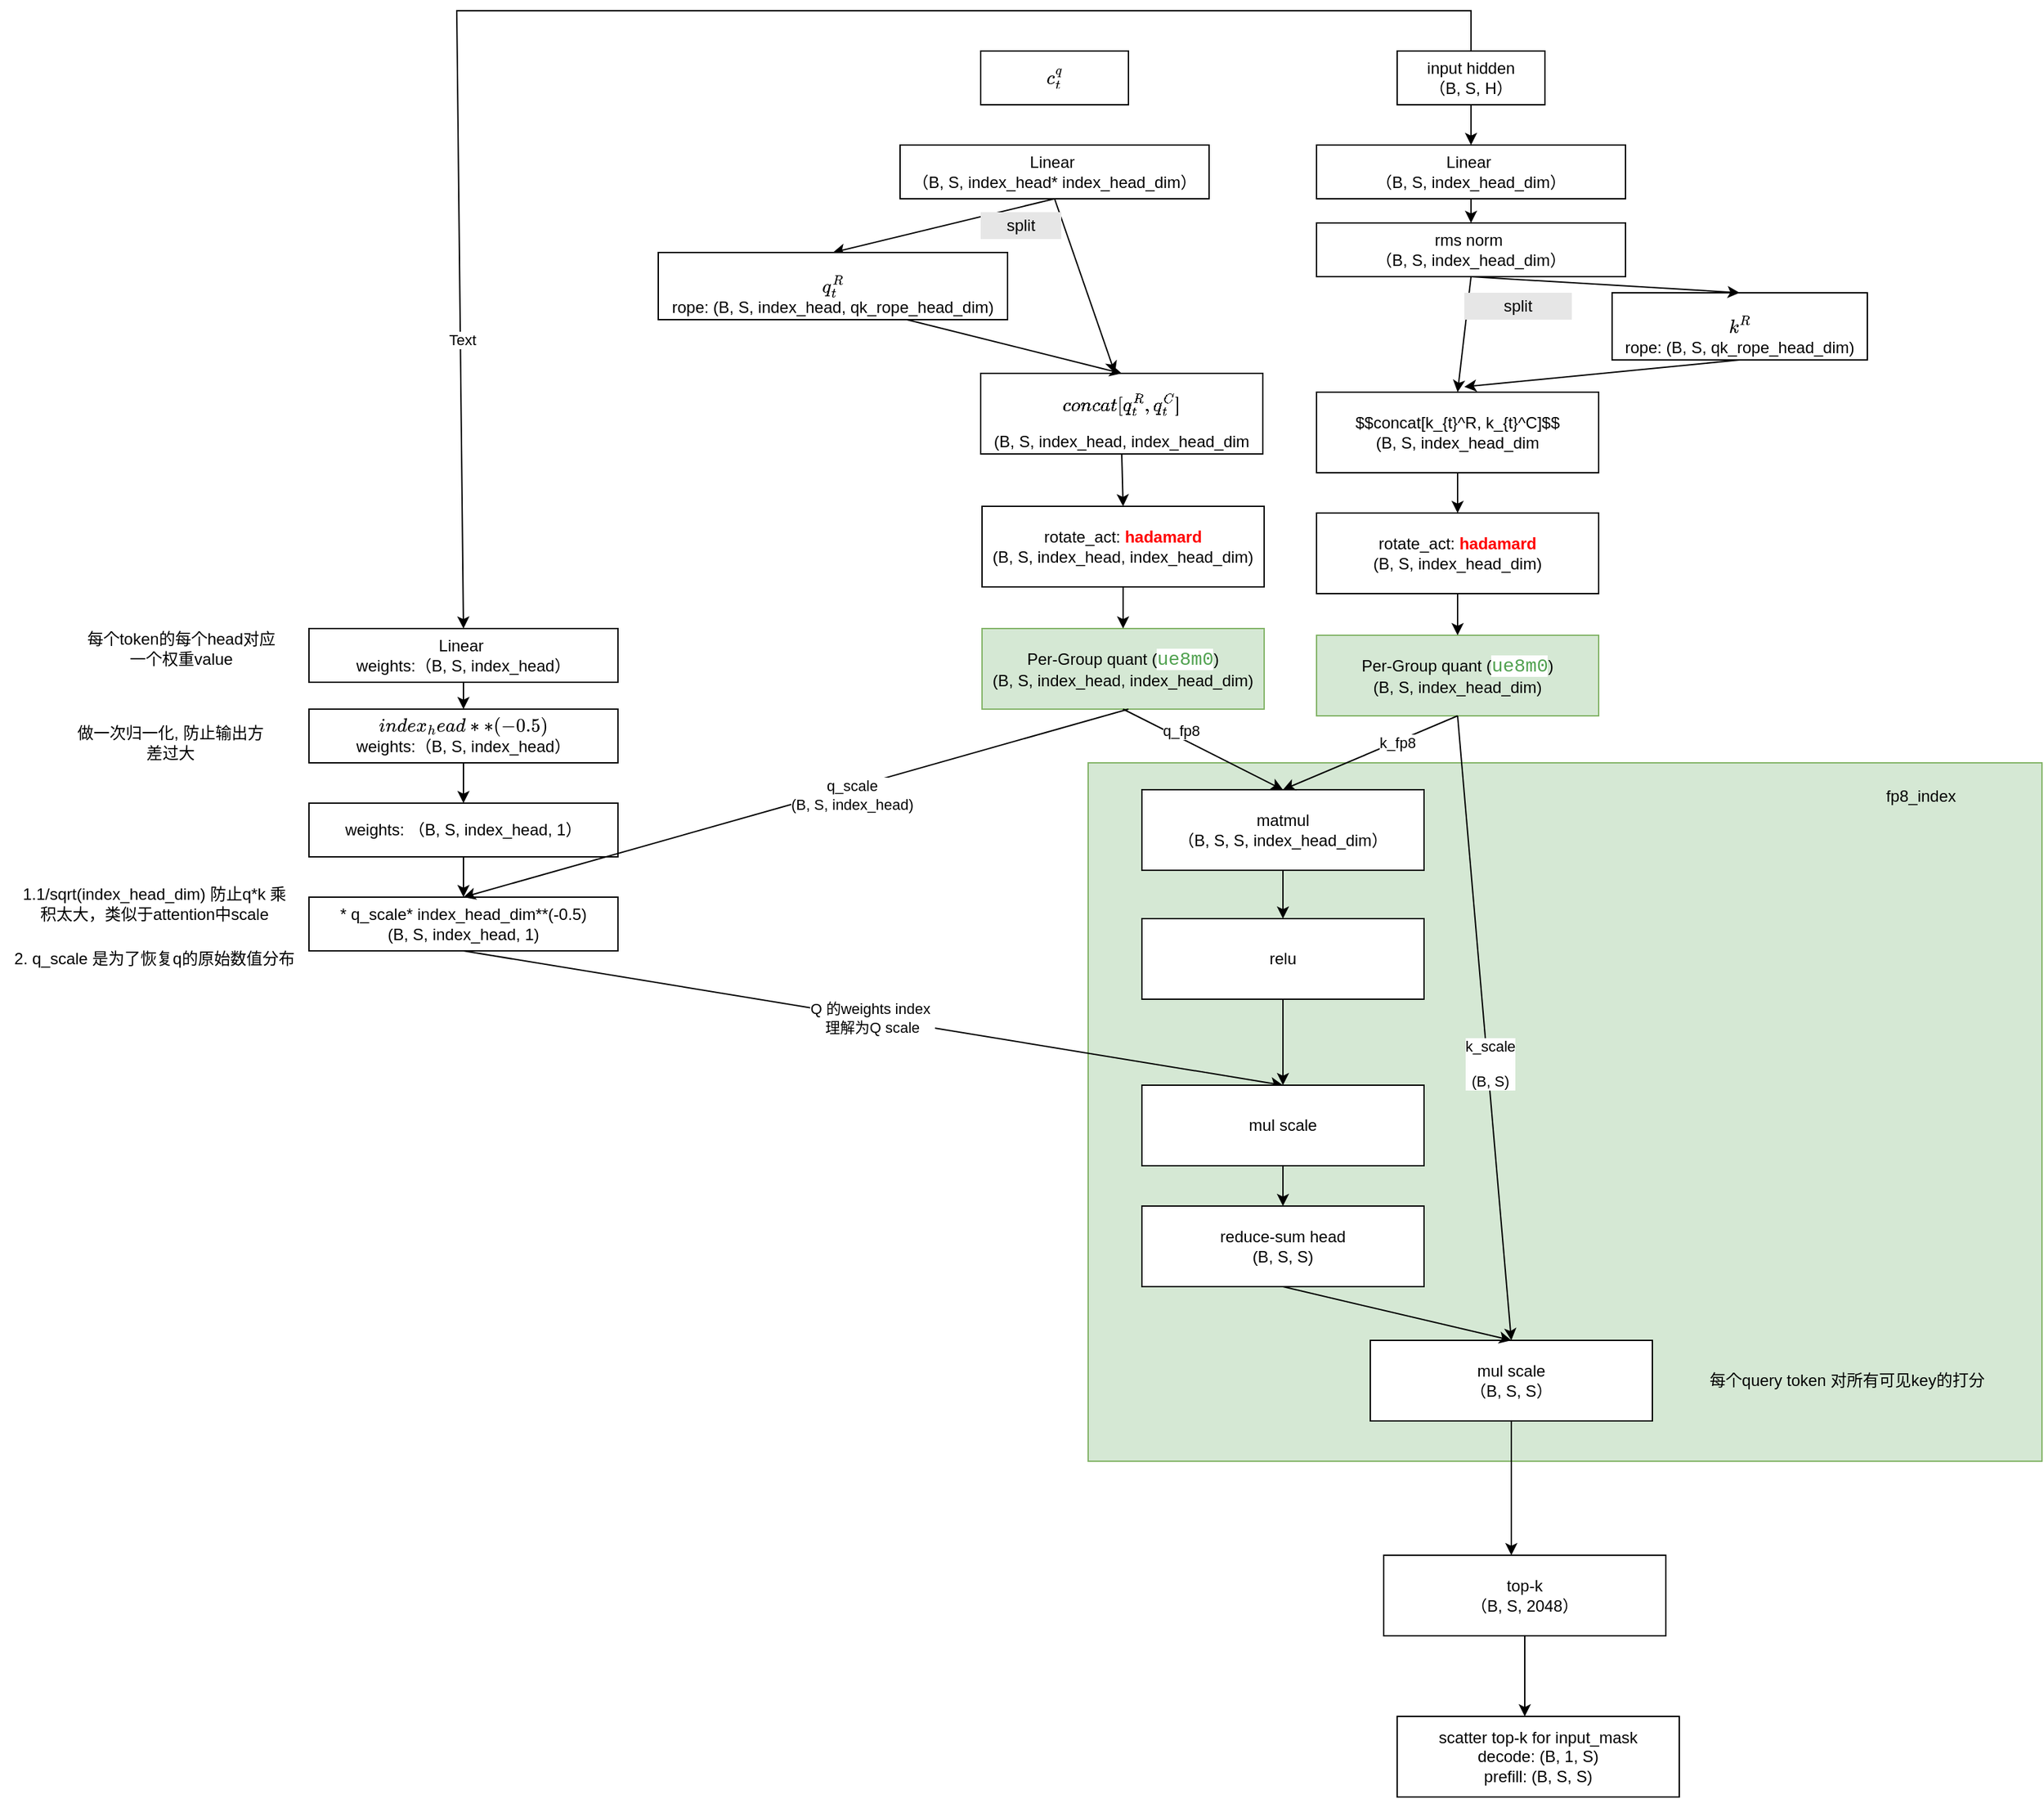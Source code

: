 <mxfile version="28.2.5">
  <diagram name="第 1 页" id="ZC5anOPF25IHAKdOb2pl">
    <mxGraphModel dx="2524" dy="1092" grid="1" gridSize="10" guides="1" tooltips="1" connect="1" arrows="1" fold="1" page="1" pageScale="1" pageWidth="827" pageHeight="1169" math="1" shadow="0">
      <root>
        <mxCell id="0" />
        <mxCell id="1" parent="0" />
        <mxCell id="5xlmu9kw9wl2R_dfmtjP-81" value="" style="rounded=0;whiteSpace=wrap;html=1;fillColor=#d5e8d4;strokeColor=#82b366;" vertex="1" parent="1">
          <mxGeometry x="270" y="580" width="710" height="520" as="geometry" />
        </mxCell>
        <mxCell id="5xlmu9kw9wl2R_dfmtjP-2" value="input hidden&lt;div&gt;（B, S, H）&lt;/div&gt;" style="rounded=0;whiteSpace=wrap;html=1;" vertex="1" parent="1">
          <mxGeometry x="500" y="50" width="110" height="40" as="geometry" />
        </mxCell>
        <mxCell id="5xlmu9kw9wl2R_dfmtjP-3" value="&lt;svg style=&quot;vertical-align: -0.626ex;&quot; xmlns:xlink=&quot;http://www.w3.org/1999/xlink&quot; viewBox=&quot;0 -803.3 841.3 1080.1&quot; role=&quot;img&quot; height=&quot;2.444ex&quot; width=&quot;1.903ex&quot; xmlns=&quot;http://www.w3.org/2000/svg&quot;&gt;&lt;defs&gt;&lt;path d=&quot;M34 159Q34 268 120 355T306 442Q362 442 394 418T427 355Q427 326 408 306T360 285Q341 285 330 295T319 325T330 359T352 380T366 386H367Q367 388 361 392T340 400T306 404Q276 404 249 390Q228 381 206 359Q162 315 142 235T121 119Q121 73 147 50Q169 26 205 26H209Q321 26 394 111Q403 121 406 121Q410 121 419 112T429 98T420 83T391 55T346 25T282 0T202 -11Q127 -11 81 37T34 159Z&quot; id=&quot;MJX-1-TEX-I-1D450&quot;&gt;&lt;/path&gt;&lt;path d=&quot;M33 157Q33 258 109 349T280 441Q340 441 372 389Q373 390 377 395T388 406T404 418Q438 442 450 442Q454 442 457 439T460 434Q460 425 391 149Q320 -135 320 -139Q320 -147 365 -148H390Q396 -156 396 -157T393 -175Q389 -188 383 -194H370Q339 -192 262 -192Q234 -192 211 -192T174 -192T157 -193Q143 -193 143 -185Q143 -182 145 -170Q149 -154 152 -151T172 -148Q220 -148 230 -141Q238 -136 258 -53T279 32Q279 33 272 29Q224 -10 172 -10Q117 -10 75 30T33 157ZM352 326Q329 405 277 405Q242 405 210 374T160 293Q131 214 119 129Q119 126 119 118T118 106Q118 61 136 44T179 26Q233 26 290 98L298 109L352 326Z&quot; id=&quot;MJX-1-TEX-I-1D45E&quot;&gt;&lt;/path&gt;&lt;path d=&quot;M26 385Q19 392 19 395Q19 399 22 411T27 425Q29 430 36 430T87 431H140L159 511Q162 522 166 540T173 566T179 586T187 603T197 615T211 624T229 626Q247 625 254 615T261 596Q261 589 252 549T232 470L222 433Q222 431 272 431H323Q330 424 330 420Q330 398 317 385H210L174 240Q135 80 135 68Q135 26 162 26Q197 26 230 60T283 144Q285 150 288 151T303 153H307Q322 153 322 145Q322 142 319 133Q314 117 301 95T267 48T216 6T155 -11Q125 -11 98 4T59 56Q57 64 57 83V101L92 241Q127 382 128 383Q128 385 77 385H26Z&quot; id=&quot;MJX-1-TEX-I-1D461&quot;&gt;&lt;/path&gt;&lt;/defs&gt;&lt;g transform=&quot;scale(1,-1)&quot; stroke-width=&quot;0&quot; fill=&quot;currentColor&quot; stroke=&quot;currentColor&quot;&gt;&lt;g data-mml-node=&quot;math&quot;&gt;&lt;g data-mml-node=&quot;msubsup&quot;&gt;&lt;g data-mml-node=&quot;mi&quot;&gt;&lt;use xlink:href=&quot;#MJX-1-TEX-I-1D450&quot; data-c=&quot;1D450&quot;&gt;&lt;/use&gt;&lt;/g&gt;&lt;g data-mjx-texclass=&quot;ORD&quot; transform=&quot;translate(466,490.8) scale(0.707)&quot; data-mml-node=&quot;TeXAtom&quot;&gt;&lt;g data-mml-node=&quot;mi&quot;&gt;&lt;use xlink:href=&quot;#MJX-1-TEX-I-1D45E&quot; data-c=&quot;1D45E&quot;&gt;&lt;/use&gt;&lt;/g&gt;&lt;/g&gt;&lt;g data-mjx-texclass=&quot;ORD&quot; transform=&quot;translate(466,-269) scale(0.707)&quot; data-mml-node=&quot;TeXAtom&quot;&gt;&lt;g data-mml-node=&quot;mi&quot;&gt;&lt;use xlink:href=&quot;#MJX-1-TEX-I-1D461&quot; data-c=&quot;1D461&quot;&gt;&lt;/use&gt;&lt;/g&gt;&lt;/g&gt;&lt;/g&gt;&lt;/g&gt;&lt;/g&gt;&lt;/svg&gt;" style="rounded=0;whiteSpace=wrap;html=1;" vertex="1" parent="1">
          <mxGeometry x="190" y="50" width="110" height="40" as="geometry" />
        </mxCell>
        <mxCell id="5xlmu9kw9wl2R_dfmtjP-6" value="Linear&amp;nbsp;&lt;br&gt;&lt;div&gt;（B, S, index_head* index_head_dim）&lt;/div&gt;" style="rounded=0;whiteSpace=wrap;html=1;" vertex="1" parent="1">
          <mxGeometry x="130" y="120" width="230" height="40" as="geometry" />
        </mxCell>
        <mxCell id="5xlmu9kw9wl2R_dfmtjP-9" value="" style="endArrow=classic;html=1;rounded=0;exitX=0.5;exitY=1;exitDx=0;exitDy=0;entryX=0.5;entryY=0;entryDx=0;entryDy=0;" edge="1" parent="1" source="5xlmu9kw9wl2R_dfmtjP-6" target="5xlmu9kw9wl2R_dfmtjP-10">
          <mxGeometry width="50" height="50" relative="1" as="geometry">
            <mxPoint x="245" y="160" as="sourcePoint" />
            <mxPoint x="135" y="200" as="targetPoint" />
          </mxGeometry>
        </mxCell>
        <mxCell id="5xlmu9kw9wl2R_dfmtjP-10" value="&lt;div&gt;&lt;span style=&quot;color: rgba(0, 0, 0, 0); font-family: monospace; font-size: 0px; text-align: start; text-wrap-mode: nowrap;&quot;&gt;&lt;svg style=&quot;vertical-align: 0px;&quot; xmlns:xlink=&quot;http://www.w3.org/1999/xlink&quot; viewBox=&quot;0 0 0 0&quot; role=&quot;img&quot; height=&quot;0&quot; width=&quot;0&quot; xmlns=&quot;http://www.w3.org/2000/svg&quot;&gt;&lt;defs&gt;&lt;/defs&gt;&lt;g transform=&quot;scale(1,-1)&quot; stroke-width=&quot;0&quot; fill=&quot;currentColor&quot; stroke=&quot;currentColor&quot;&gt;&lt;g data-mml-node=&quot;math&quot;&gt;&lt;/g&gt;&lt;/g&gt;&lt;/svg&gt;%%3CmxGraphModel%3E%3Croot%3E%3CmxCell%20id%3D%220%22%2F%3E%3CmxCell%20id%3D%221%22%20parent%3D%220%22%2F%3E%3CmxCell%20id%3D%222%22%20value%3D%22input%20hidden%26lt%3Bdiv%26gt%3B%EF%BC%88B%2C%20S%2C%20H%EF%BC%89%26lt%3B%2Fdiv%26gt%3B%22%20style%3D%22rounded%3D0%3BwhiteSpace%3Dwrap%3Bhtml%3D1%3B%22%20vertex%3D%221%22%20parent%3D%221%22%3E%3CmxGeometry%20x%3D%22540%22%20y%3D%2250%22%20width%3D%22110%22%20height%3D%2240%22%20as%3D%22geometry%22%2F%3E%3C%2FmxCell%3E%3C%2Froot%3E%3C%2FmxGraphModel%3E&lt;/span&gt;&lt;/div&gt;&lt;div&gt;&lt;span style=&quot;background-color: transparent; color: light-dark(rgb(0, 0, 0), rgb(255, 255, 255));&quot;&gt;&lt;svg style=&quot;vertical-align: -0.576ex;&quot; xmlns:xlink=&quot;http://www.w3.org/1999/xlink&quot; viewBox=&quot;0 -896 1130.4 1150.7&quot; role=&quot;img&quot; height=&quot;2.603ex&quot; width=&quot;2.557ex&quot; xmlns=&quot;http://www.w3.org/2000/svg&quot;&gt;&lt;defs&gt;&lt;path d=&quot;M33 157Q33 258 109 349T280 441Q340 441 372 389Q373 390 377 395T388 406T404 418Q438 442 450 442Q454 442 457 439T460 434Q460 425 391 149Q320 -135 320 -139Q320 -147 365 -148H390Q396 -156 396 -157T393 -175Q389 -188 383 -194H370Q339 -192 262 -192Q234 -192 211 -192T174 -192T157 -193Q143 -193 143 -185Q143 -182 145 -170Q149 -154 152 -151T172 -148Q220 -148 230 -141Q238 -136 258 -53T279 32Q279 33 272 29Q224 -10 172 -10Q117 -10 75 30T33 157ZM352 326Q329 405 277 405Q242 405 210 374T160 293Q131 214 119 129Q119 126 119 118T118 106Q118 61 136 44T179 26Q233 26 290 98L298 109L352 326Z&quot; id=&quot;MJX-18-TEX-I-1D45E&quot;&gt;&lt;/path&gt;&lt;path d=&quot;M230 637Q203 637 198 638T193 649Q193 676 204 682Q206 683 378 683Q550 682 564 680Q620 672 658 652T712 606T733 563T739 529Q739 484 710 445T643 385T576 351T538 338L545 333Q612 295 612 223Q612 212 607 162T602 80V71Q602 53 603 43T614 25T640 16Q668 16 686 38T712 85Q717 99 720 102T735 105Q755 105 755 93Q755 75 731 36Q693 -21 641 -21H632Q571 -21 531 4T487 82Q487 109 502 166T517 239Q517 290 474 313Q459 320 449 321T378 323H309L277 193Q244 61 244 59Q244 55 245 54T252 50T269 48T302 46H333Q339 38 339 37T336 19Q332 6 326 0H311Q275 2 180 2Q146 2 117 2T71 2T50 1Q33 1 33 10Q33 12 36 24Q41 43 46 45Q50 46 61 46H67Q94 46 127 49Q141 52 146 61Q149 65 218 339T287 628Q287 635 230 637ZM630 554Q630 586 609 608T523 636Q521 636 500 636T462 637H440Q393 637 386 627Q385 624 352 494T319 361Q319 360 388 360Q466 361 492 367Q556 377 592 426Q608 449 619 486T630 554Z&quot; id=&quot;MJX-18-TEX-I-1D445&quot;&gt;&lt;/path&gt;&lt;path d=&quot;M26 385Q19 392 19 395Q19 399 22 411T27 425Q29 430 36 430T87 431H140L159 511Q162 522 166 540T173 566T179 586T187 603T197 615T211 624T229 626Q247 625 254 615T261 596Q261 589 252 549T232 470L222 433Q222 431 272 431H323Q330 424 330 420Q330 398 317 385H210L174 240Q135 80 135 68Q135 26 162 26Q197 26 230 60T283 144Q285 150 288 151T303 153H307Q322 153 322 145Q322 142 319 133Q314 117 301 95T267 48T216 6T155 -11Q125 -11 98 4T59 56Q57 64 57 83V101L92 241Q127 382 128 383Q128 385 77 385H26Z&quot; id=&quot;MJX-18-TEX-I-1D461&quot;&gt;&lt;/path&gt;&lt;/defs&gt;&lt;g transform=&quot;scale(1,-1)&quot; stroke-width=&quot;0&quot; fill=&quot;currentColor&quot; stroke=&quot;currentColor&quot;&gt;&lt;g data-mml-node=&quot;math&quot;&gt;&lt;g data-mml-node=&quot;msubsup&quot;&gt;&lt;g data-mml-node=&quot;mi&quot;&gt;&lt;use xlink:href=&quot;#MJX-18-TEX-I-1D45E&quot; data-c=&quot;1D45E&quot;&gt;&lt;/use&gt;&lt;/g&gt;&lt;g data-mjx-texclass=&quot;ORD&quot; transform=&quot;translate(543.7,413) scale(0.707)&quot; data-mml-node=&quot;TeXAtom&quot;&gt;&lt;g data-mml-node=&quot;mi&quot;&gt;&lt;use xlink:href=&quot;#MJX-18-TEX-I-1D445&quot; data-c=&quot;1D445&quot;&gt;&lt;/use&gt;&lt;/g&gt;&lt;/g&gt;&lt;g data-mjx-texclass=&quot;ORD&quot; transform=&quot;translate(479,-247) scale(0.707)&quot; data-mml-node=&quot;TeXAtom&quot;&gt;&lt;g data-mml-node=&quot;mi&quot;&gt;&lt;use xlink:href=&quot;#MJX-18-TEX-I-1D461&quot; data-c=&quot;1D461&quot;&gt;&lt;/use&gt;&lt;/g&gt;&lt;/g&gt;&lt;/g&gt;&lt;/g&gt;&lt;/g&gt;&lt;/svg&gt;&lt;/span&gt;&lt;/div&gt;&lt;div&gt;&lt;span style=&quot;background-color: transparent; color: light-dark(rgb(0, 0, 0), rgb(255, 255, 255));&quot;&gt;rope: (B, S, index_head, qk_rope_head_dim)&lt;/span&gt;&lt;/div&gt;" style="rounded=0;whiteSpace=wrap;html=1;" vertex="1" parent="1">
          <mxGeometry x="-50" y="200" width="260" height="50" as="geometry" />
        </mxCell>
        <mxCell id="5xlmu9kw9wl2R_dfmtjP-13" value="$$concat[q_{t}^R, q_{t}^C]$$&lt;div&gt;(B, S, index_head, index_head_dim&lt;/div&gt;" style="rounded=0;whiteSpace=wrap;html=1;" vertex="1" parent="1">
          <mxGeometry x="190" y="290" width="210" height="60" as="geometry" />
        </mxCell>
        <mxCell id="5xlmu9kw9wl2R_dfmtjP-14" value="" style="endArrow=classic;html=1;rounded=0;exitX=0.5;exitY=1;exitDx=0;exitDy=0;entryX=0.5;entryY=0;entryDx=0;entryDy=0;" edge="1" parent="1" target="5xlmu9kw9wl2R_dfmtjP-13">
          <mxGeometry width="50" height="50" relative="1" as="geometry">
            <mxPoint x="135" y="250" as="sourcePoint" />
            <mxPoint x="230" y="260" as="targetPoint" />
          </mxGeometry>
        </mxCell>
        <mxCell id="5xlmu9kw9wl2R_dfmtjP-16" value="" style="endArrow=classic;html=1;rounded=0;exitX=0.5;exitY=1;exitDx=0;exitDy=0;" edge="1" parent="1" source="5xlmu9kw9wl2R_dfmtjP-6">
          <mxGeometry width="50" height="50" relative="1" as="geometry">
            <mxPoint x="180" y="310" as="sourcePoint" />
            <mxPoint x="290" y="290" as="targetPoint" />
          </mxGeometry>
        </mxCell>
        <mxCell id="5xlmu9kw9wl2R_dfmtjP-17" value="rotate_act: &lt;b&gt;&lt;font style=&quot;color: rgb(255, 0, 0);&quot;&gt;hadamard&lt;/font&gt;&lt;/b&gt;&lt;div&gt;(B, S, index_head, index_head_dim)&lt;/div&gt;" style="rounded=0;whiteSpace=wrap;html=1;" vertex="1" parent="1">
          <mxGeometry x="191" y="389" width="210" height="60" as="geometry" />
        </mxCell>
        <mxCell id="5xlmu9kw9wl2R_dfmtjP-18" value="" style="endArrow=classic;html=1;rounded=0;exitX=0.5;exitY=1;exitDx=0;exitDy=0;entryX=0.5;entryY=0;entryDx=0;entryDy=0;" edge="1" parent="1" source="5xlmu9kw9wl2R_dfmtjP-13" target="5xlmu9kw9wl2R_dfmtjP-17">
          <mxGeometry width="50" height="50" relative="1" as="geometry">
            <mxPoint x="190" y="430" as="sourcePoint" />
            <mxPoint x="240" y="380" as="targetPoint" />
          </mxGeometry>
        </mxCell>
        <mxCell id="5xlmu9kw9wl2R_dfmtjP-19" value="Per-Group quant (&lt;span style=&quot;color: rgb(80, 161, 79); font-family: &amp;quot;IBM Plex Mono&amp;quot;, ui-monospace, SFMono-Regular, Menlo, Monaco, Consolas, &amp;quot;Liberation Mono&amp;quot;, &amp;quot;Courier New&amp;quot;, monospace; font-size: 14px; text-align: start; white-space: pre; background-color: rgb(255, 255, 255);&quot;&gt;ue8m0&lt;/span&gt;)&lt;br&gt;&lt;div&gt;(B, S, index_head, index_head_dim)&lt;/div&gt;" style="rounded=0;whiteSpace=wrap;html=1;fillColor=#d5e8d4;strokeColor=#82b366;" vertex="1" parent="1">
          <mxGeometry x="191" y="480" width="210" height="60" as="geometry" />
        </mxCell>
        <mxCell id="5xlmu9kw9wl2R_dfmtjP-20" value="" style="endArrow=classic;html=1;rounded=0;exitX=0.5;exitY=1;exitDx=0;exitDy=0;entryX=0.5;entryY=0;entryDx=0;entryDy=0;" edge="1" parent="1" source="5xlmu9kw9wl2R_dfmtjP-17" target="5xlmu9kw9wl2R_dfmtjP-19">
          <mxGeometry width="50" height="50" relative="1" as="geometry">
            <mxPoint x="190" y="430" as="sourcePoint" />
            <mxPoint x="240" y="380" as="targetPoint" />
          </mxGeometry>
        </mxCell>
        <mxCell id="5xlmu9kw9wl2R_dfmtjP-21" value="matmul&lt;div&gt;（B, S, S, index_head_dim）&lt;/div&gt;" style="rounded=0;whiteSpace=wrap;html=1;" vertex="1" parent="1">
          <mxGeometry x="310" y="600" width="210" height="60" as="geometry" />
        </mxCell>
        <mxCell id="5xlmu9kw9wl2R_dfmtjP-22" value="Linear&amp;nbsp;&lt;br&gt;&lt;div&gt;（B, S, index_head_dim）&lt;/div&gt;" style="rounded=0;whiteSpace=wrap;html=1;" vertex="1" parent="1">
          <mxGeometry x="440" y="120" width="230" height="40" as="geometry" />
        </mxCell>
        <mxCell id="5xlmu9kw9wl2R_dfmtjP-24" value="split" style="text;html=1;align=center;verticalAlign=middle;whiteSpace=wrap;rounded=0;fillColor=#E6E6E6;" vertex="1" parent="1">
          <mxGeometry x="190" y="170" width="60" height="20" as="geometry" />
        </mxCell>
        <mxCell id="5xlmu9kw9wl2R_dfmtjP-25" value="&lt;div&gt;&lt;span style=&quot;color: rgba(0, 0, 0, 0); font-family: monospace; font-size: 0px; text-align: start; text-wrap-mode: nowrap;&quot;&gt;&lt;svg style=&quot;vertical-align: 0px;&quot; xmlns:xlink=&quot;http://www.w3.org/1999/xlink&quot; viewBox=&quot;0 0 0 0&quot; role=&quot;img&quot; height=&quot;0&quot; width=&quot;0&quot; xmlns=&quot;http://www.w3.org/2000/svg&quot;&gt;&lt;defs&gt;&lt;/defs&gt;&lt;g transform=&quot;scale(1,-1)&quot; stroke-width=&quot;0&quot; fill=&quot;currentColor&quot; stroke=&quot;currentColor&quot;&gt;&lt;g data-mml-node=&quot;math&quot;&gt;&lt;/g&gt;&lt;/g&gt;&lt;/svg&gt;%%3CmxGraphModel%3E%3Croot%3E%3CmxCell%20id%3D%220%22%2F%3E%3CmxCell%20id%3D%221%22%20parent%3D%220%22%2F%3E%3CmxCell%20id%3D%222%22%20value%3D%22input%20hidden%26lt%3Bdiv%26gt%3B%EF%BC%88B%2C%20S%2C%20H%EF%BC%89%26lt%3B%2Fdiv%26gt%3B%22%20style%3D%22rounded%3D0%3BwhiteSpace%3Dwrap%3Bhtml%3D1%3B%22%20vertex%3D%221%22%20parent%3D%221%22%3E%3CmxGeometry%20x%3D%22540%22%20y%3D%2250%22%20width%3D%22110%22%20height%3D%2240%22%20as%3D%22geometry%22%2F%3E%3C%2FmxCell%3E%3C%2Froot%3E%3C%2FmxGraphModel%$$3E%&lt;/span&gt;&lt;/div&gt;&lt;div&gt;&lt;span style=&quot;background-color: transparent; color: light-dark(rgb(0, 0, 0), rgb(255, 255, 255));&quot;&gt;&lt;svg style=&quot;vertical-align: -0.025ex;&quot; xmlns:xlink=&quot;http://www.w3.org/1999/xlink&quot; viewBox=&quot;0 -896 1140.7 907&quot; role=&quot;img&quot; height=&quot;2.052ex&quot; width=&quot;2.581ex&quot; xmlns=&quot;http://www.w3.org/2000/svg&quot;&gt;&lt;defs&gt;&lt;path d=&quot;M121 647Q121 657 125 670T137 683Q138 683 209 688T282 694Q294 694 294 686Q294 679 244 477Q194 279 194 272Q213 282 223 291Q247 309 292 354T362 415Q402 442 438 442Q468 442 485 423T503 369Q503 344 496 327T477 302T456 291T438 288Q418 288 406 299T394 328Q394 353 410 369T442 390L458 393Q446 405 434 405H430Q398 402 367 380T294 316T228 255Q230 254 243 252T267 246T293 238T320 224T342 206T359 180T365 147Q365 130 360 106T354 66Q354 26 381 26Q429 26 459 145Q461 153 479 153H483Q499 153 499 144Q499 139 496 130Q455 -11 378 -11Q333 -11 305 15T277 90Q277 108 280 121T283 145Q283 167 269 183T234 206T200 217T182 220H180Q168 178 159 139T145 81T136 44T129 20T122 7T111 -2Q98 -11 83 -11Q66 -11 57 -1T48 16Q48 26 85 176T158 471L195 616Q196 629 188 632T149 637H144Q134 637 131 637T124 640T121 647Z&quot; id=&quot;MJX-23-TEX-I-1D458&quot;&gt;&lt;/path&gt;&lt;path d=&quot;M230 637Q203 637 198 638T193 649Q193 676 204 682Q206 683 378 683Q550 682 564 680Q620 672 658 652T712 606T733 563T739 529Q739 484 710 445T643 385T576 351T538 338L545 333Q612 295 612 223Q612 212 607 162T602 80V71Q602 53 603 43T614 25T640 16Q668 16 686 38T712 85Q717 99 720 102T735 105Q755 105 755 93Q755 75 731 36Q693 -21 641 -21H632Q571 -21 531 4T487 82Q487 109 502 166T517 239Q517 290 474 313Q459 320 449 321T378 323H309L277 193Q244 61 244 59Q244 55 245 54T252 50T269 48T302 46H333Q339 38 339 37T336 19Q332 6 326 0H311Q275 2 180 2Q146 2 117 2T71 2T50 1Q33 1 33 10Q33 12 36 24Q41 43 46 45Q50 46 61 46H67Q94 46 127 49Q141 52 146 61Q149 65 218 339T287 628Q287 635 230 637ZM630 554Q630 586 609 608T523 636Q521 636 500 636T462 637H440Q393 637 386 627Q385 624 352 494T319 361Q319 360 388 360Q466 361 492 367Q556 377 592 426Q608 449 619 486T630 554Z&quot; id=&quot;MJX-23-TEX-I-1D445&quot;&gt;&lt;/path&gt;&lt;/defs&gt;&lt;g transform=&quot;scale(1,-1)&quot; stroke-width=&quot;0&quot; fill=&quot;currentColor&quot; stroke=&quot;currentColor&quot;&gt;&lt;g data-mml-node=&quot;math&quot;&gt;&lt;g data-mml-node=&quot;msup&quot;&gt;&lt;g data-mml-node=&quot;mi&quot;&gt;&lt;use xlink:href=&quot;#MJX-23-TEX-I-1D458&quot; data-c=&quot;1D458&quot;&gt;&lt;/use&gt;&lt;/g&gt;&lt;g transform=&quot;translate(554,413) scale(0.707)&quot; data-mml-node=&quot;mi&quot;&gt;&lt;use xlink:href=&quot;#MJX-23-TEX-I-1D445&quot; data-c=&quot;1D445&quot;&gt;&lt;/use&gt;&lt;/g&gt;&lt;/g&gt;&lt;/g&gt;&lt;/g&gt;&lt;/svg&gt;&lt;/span&gt;&lt;/div&gt;&lt;div&gt;&lt;span style=&quot;background-color: transparent; color: light-dark(rgb(0, 0, 0), rgb(255, 255, 255));&quot;&gt;rope: (B, S, qk_rope_head_dim)&lt;/span&gt;&lt;/div&gt;" style="rounded=0;whiteSpace=wrap;html=1;" vertex="1" parent="1">
          <mxGeometry x="660" y="230" width="190" height="50" as="geometry" />
        </mxCell>
        <mxCell id="5xlmu9kw9wl2R_dfmtjP-26" value="rms norm&amp;nbsp;&lt;br&gt;&lt;div&gt;（B, S, index_head_dim）&lt;/div&gt;" style="rounded=0;whiteSpace=wrap;html=1;" vertex="1" parent="1">
          <mxGeometry x="440" y="178" width="230" height="40" as="geometry" />
        </mxCell>
        <mxCell id="5xlmu9kw9wl2R_dfmtjP-27" value="" style="endArrow=classic;html=1;rounded=0;exitX=0.5;exitY=1;exitDx=0;exitDy=0;entryX=0.5;entryY=0;entryDx=0;entryDy=0;" edge="1" parent="1" source="5xlmu9kw9wl2R_dfmtjP-26" target="5xlmu9kw9wl2R_dfmtjP-25">
          <mxGeometry width="50" height="50" relative="1" as="geometry">
            <mxPoint x="420" y="370" as="sourcePoint" />
            <mxPoint x="470" y="320" as="targetPoint" />
          </mxGeometry>
        </mxCell>
        <mxCell id="5xlmu9kw9wl2R_dfmtjP-28" value="$$concat[k_{t}^R, k_&lt;span style=&quot;background-color: transparent; color: light-dark(rgb(0, 0, 0), rgb(255, 255, 255));&quot;&gt;{t}^C]$$&lt;/span&gt;&lt;div&gt;&lt;span style=&quot;background-color: transparent; color: light-dark(rgb(0, 0, 0), rgb(255, 255, 255));&quot;&gt;(B, S, index_head_dim&lt;/span&gt;&lt;/div&gt;" style="rounded=0;whiteSpace=wrap;html=1;" vertex="1" parent="1">
          <mxGeometry x="440" y="304" width="210" height="60" as="geometry" />
        </mxCell>
        <mxCell id="5xlmu9kw9wl2R_dfmtjP-29" value="" style="endArrow=classic;html=1;rounded=0;exitX=0.5;exitY=1;exitDx=0;exitDy=0;" edge="1" parent="1" source="5xlmu9kw9wl2R_dfmtjP-22" target="5xlmu9kw9wl2R_dfmtjP-26">
          <mxGeometry width="50" height="50" relative="1" as="geometry">
            <mxPoint x="420" y="340" as="sourcePoint" />
            <mxPoint x="470" y="290" as="targetPoint" />
          </mxGeometry>
        </mxCell>
        <mxCell id="5xlmu9kw9wl2R_dfmtjP-30" value="" style="endArrow=classic;html=1;rounded=0;exitX=0.5;exitY=1;exitDx=0;exitDy=0;entryX=0.5;entryY=0;entryDx=0;entryDy=0;" edge="1" parent="1" source="5xlmu9kw9wl2R_dfmtjP-26" target="5xlmu9kw9wl2R_dfmtjP-28">
          <mxGeometry width="50" height="50" relative="1" as="geometry">
            <mxPoint x="420" y="340" as="sourcePoint" />
            <mxPoint x="470" y="290" as="targetPoint" />
          </mxGeometry>
        </mxCell>
        <mxCell id="5xlmu9kw9wl2R_dfmtjP-31" value="split" style="text;html=1;align=center;verticalAlign=middle;whiteSpace=wrap;rounded=0;fillColor=#E6E6E6;" vertex="1" parent="1">
          <mxGeometry x="550" y="230" width="80" height="20" as="geometry" />
        </mxCell>
        <mxCell id="5xlmu9kw9wl2R_dfmtjP-32" value="rotate_act: &lt;b&gt;&lt;font style=&quot;color: rgb(255, 0, 0);&quot;&gt;hadamard&lt;/font&gt;&lt;/b&gt;&lt;div&gt;(B, S, index_head_dim)&lt;/div&gt;" style="rounded=0;whiteSpace=wrap;html=1;" vertex="1" parent="1">
          <mxGeometry x="440" y="394" width="210" height="60" as="geometry" />
        </mxCell>
        <mxCell id="5xlmu9kw9wl2R_dfmtjP-33" value="" style="endArrow=classic;html=1;rounded=0;exitX=0.5;exitY=1;exitDx=0;exitDy=0;entryX=0.5;entryY=0;entryDx=0;entryDy=0;" edge="1" parent="1" source="5xlmu9kw9wl2R_dfmtjP-28" target="5xlmu9kw9wl2R_dfmtjP-32">
          <mxGeometry width="50" height="50" relative="1" as="geometry">
            <mxPoint x="560" y="375" as="sourcePoint" />
            <mxPoint x="561" y="414" as="targetPoint" />
          </mxGeometry>
        </mxCell>
        <mxCell id="5xlmu9kw9wl2R_dfmtjP-35" value="Per-Group quant (&lt;span style=&quot;color: rgb(80, 161, 79); font-family: &amp;quot;IBM Plex Mono&amp;quot;, ui-monospace, SFMono-Regular, Menlo, Monaco, Consolas, &amp;quot;Liberation Mono&amp;quot;, &amp;quot;Courier New&amp;quot;, monospace; font-size: 14px; text-align: start; white-space: pre; background-color: rgb(255, 255, 255);&quot;&gt;ue8m0&lt;/span&gt;)&lt;br&gt;&lt;div&gt;(B, S, index_head_dim)&lt;/div&gt;" style="rounded=0;whiteSpace=wrap;html=1;fillColor=#d5e8d4;strokeColor=#82b366;" vertex="1" parent="1">
          <mxGeometry x="440" y="485" width="210" height="60" as="geometry" />
        </mxCell>
        <mxCell id="5xlmu9kw9wl2R_dfmtjP-36" value="" style="endArrow=classic;html=1;rounded=0;exitX=0.5;exitY=1;exitDx=0;exitDy=0;entryX=0.5;entryY=0;entryDx=0;entryDy=0;" edge="1" parent="1" source="5xlmu9kw9wl2R_dfmtjP-19" target="5xlmu9kw9wl2R_dfmtjP-21">
          <mxGeometry width="50" height="50" relative="1" as="geometry">
            <mxPoint x="420" y="610" as="sourcePoint" />
            <mxPoint x="470" y="560" as="targetPoint" />
          </mxGeometry>
        </mxCell>
        <mxCell id="5xlmu9kw9wl2R_dfmtjP-59" value="q_fp8" style="edgeLabel;html=1;align=center;verticalAlign=middle;resizable=0;points=[];" vertex="1" connectable="0" parent="5xlmu9kw9wl2R_dfmtjP-36">
          <mxGeometry x="-0.315" y="5" relative="1" as="geometry">
            <mxPoint as="offset" />
          </mxGeometry>
        </mxCell>
        <mxCell id="5xlmu9kw9wl2R_dfmtjP-37" value="" style="endArrow=classic;html=1;rounded=0;exitX=0.5;exitY=1;exitDx=0;exitDy=0;entryX=0.5;entryY=0;entryDx=0;entryDy=0;" edge="1" parent="1" source="5xlmu9kw9wl2R_dfmtjP-35" target="5xlmu9kw9wl2R_dfmtjP-21">
          <mxGeometry width="50" height="50" relative="1" as="geometry">
            <mxPoint x="420" y="610" as="sourcePoint" />
            <mxPoint x="470" y="560" as="targetPoint" />
          </mxGeometry>
        </mxCell>
        <mxCell id="5xlmu9kw9wl2R_dfmtjP-60" value="k_fp8" style="edgeLabel;html=1;align=center;verticalAlign=middle;resizable=0;points=[];" vertex="1" connectable="0" parent="5xlmu9kw9wl2R_dfmtjP-37">
          <mxGeometry x="-0.289" y="1" relative="1" as="geometry">
            <mxPoint y="-1" as="offset" />
          </mxGeometry>
        </mxCell>
        <mxCell id="5xlmu9kw9wl2R_dfmtjP-38" value="" style="endArrow=classic;html=1;rounded=0;exitX=0.5;exitY=1;exitDx=0;exitDy=0;entryX=0.5;entryY=0;entryDx=0;entryDy=0;" edge="1" parent="1" source="5xlmu9kw9wl2R_dfmtjP-32" target="5xlmu9kw9wl2R_dfmtjP-35">
          <mxGeometry width="50" height="50" relative="1" as="geometry">
            <mxPoint x="550" y="465" as="sourcePoint" />
            <mxPoint x="480" y="475" as="targetPoint" />
          </mxGeometry>
        </mxCell>
        <mxCell id="5xlmu9kw9wl2R_dfmtjP-39" value="" style="endArrow=classic;html=1;rounded=0;exitX=0.5;exitY=1;exitDx=0;exitDy=0;entryX=0.5;entryY=0;entryDx=0;entryDy=0;" edge="1" parent="1" source="5xlmu9kw9wl2R_dfmtjP-2" target="5xlmu9kw9wl2R_dfmtjP-22">
          <mxGeometry width="50" height="50" relative="1" as="geometry">
            <mxPoint x="500" y="380" as="sourcePoint" />
            <mxPoint x="550" y="330" as="targetPoint" />
          </mxGeometry>
        </mxCell>
        <mxCell id="5xlmu9kw9wl2R_dfmtjP-41" value="Linear&amp;nbsp;&lt;br&gt;&lt;div&gt;weights:（B, S, index_head）&lt;/div&gt;" style="rounded=0;whiteSpace=wrap;html=1;" vertex="1" parent="1">
          <mxGeometry x="-310" y="480" width="230" height="40" as="geometry" />
        </mxCell>
        <mxCell id="5xlmu9kw9wl2R_dfmtjP-42" value="" style="endArrow=classic;html=1;rounded=0;exitX=0.5;exitY=0;exitDx=0;exitDy=0;entryX=0.5;entryY=0;entryDx=0;entryDy=0;" edge="1" parent="1" source="5xlmu9kw9wl2R_dfmtjP-2" target="5xlmu9kw9wl2R_dfmtjP-41">
          <mxGeometry width="50" height="50" relative="1" as="geometry">
            <mxPoint x="560" y="380" as="sourcePoint" />
            <mxPoint x="610" y="330" as="targetPoint" />
            <Array as="points">
              <mxPoint x="555" y="20" />
              <mxPoint x="-200" y="20" />
            </Array>
          </mxGeometry>
        </mxCell>
        <mxCell id="5xlmu9kw9wl2R_dfmtjP-70" value="Text" style="edgeLabel;html=1;align=center;verticalAlign=middle;resizable=0;points=[];" vertex="1" connectable="0" parent="5xlmu9kw9wl2R_dfmtjP-42">
          <mxGeometry x="0.654" y="1" relative="1" as="geometry">
            <mxPoint as="offset" />
          </mxGeometry>
        </mxCell>
        <mxCell id="5xlmu9kw9wl2R_dfmtjP-43" value="&amp;nbsp;&lt;svg style=&quot;vertical-align: -0.566ex;&quot; xmlns:xlink=&quot;http://www.w3.org/1999/xlink&quot; viewBox=&quot;0 -750 8786.7 1000&quot; role=&quot;img&quot; height=&quot;2.262ex&quot; width=&quot;19.879ex&quot; xmlns=&quot;http://www.w3.org/2000/svg&quot;&gt;&lt;defs&gt;&lt;path d=&quot;M184 600Q184 624 203 642T247 661Q265 661 277 649T290 619Q290 596 270 577T226 557Q211 557 198 567T184 600ZM21 287Q21 295 30 318T54 369T98 420T158 442Q197 442 223 419T250 357Q250 340 236 301T196 196T154 83Q149 61 149 51Q149 26 166 26Q175 26 185 29T208 43T235 78T260 137Q263 149 265 151T282 153Q302 153 302 143Q302 135 293 112T268 61T223 11T161 -11Q129 -11 102 10T74 74Q74 91 79 106T122 220Q160 321 166 341T173 380Q173 404 156 404H154Q124 404 99 371T61 287Q60 286 59 284T58 281T56 279T53 278T49 278T41 278H27Q21 284 21 287Z&quot; id=&quot;MJX-31-TEX-I-1D456&quot;&gt;&lt;/path&gt;&lt;path d=&quot;M21 287Q22 293 24 303T36 341T56 388T89 425T135 442Q171 442 195 424T225 390T231 369Q231 367 232 367L243 378Q304 442 382 442Q436 442 469 415T503 336T465 179T427 52Q427 26 444 26Q450 26 453 27Q482 32 505 65T540 145Q542 153 560 153Q580 153 580 145Q580 144 576 130Q568 101 554 73T508 17T439 -10Q392 -10 371 17T350 73Q350 92 386 193T423 345Q423 404 379 404H374Q288 404 229 303L222 291L189 157Q156 26 151 16Q138 -11 108 -11Q95 -11 87 -5T76 7T74 17Q74 30 112 180T152 343Q153 348 153 366Q153 405 129 405Q91 405 66 305Q60 285 60 284Q58 278 41 278H27Q21 284 21 287Z&quot; id=&quot;MJX-31-TEX-I-1D45B&quot;&gt;&lt;/path&gt;&lt;path d=&quot;M366 683Q367 683 438 688T511 694Q523 694 523 686Q523 679 450 384T375 83T374 68Q374 26 402 26Q411 27 422 35Q443 55 463 131Q469 151 473 152Q475 153 483 153H487H491Q506 153 506 145Q506 140 503 129Q490 79 473 48T445 8T417 -8Q409 -10 393 -10Q359 -10 336 5T306 36L300 51Q299 52 296 50Q294 48 292 46Q233 -10 172 -10Q117 -10 75 30T33 157Q33 205 53 255T101 341Q148 398 195 420T280 442Q336 442 364 400Q369 394 369 396Q370 400 396 505T424 616Q424 629 417 632T378 637H357Q351 643 351 645T353 664Q358 683 366 683ZM352 326Q329 405 277 405Q242 405 210 374T160 293Q131 214 119 129Q119 126 119 118T118 106Q118 61 136 44T179 26Q233 26 290 98L298 109L352 326Z&quot; id=&quot;MJX-31-TEX-I-1D451&quot;&gt;&lt;/path&gt;&lt;path d=&quot;M39 168Q39 225 58 272T107 350T174 402T244 433T307 442H310Q355 442 388 420T421 355Q421 265 310 237Q261 224 176 223Q139 223 138 221Q138 219 132 186T125 128Q125 81 146 54T209 26T302 45T394 111Q403 121 406 121Q410 121 419 112T429 98T420 82T390 55T344 24T281 -1T205 -11Q126 -11 83 42T39 168ZM373 353Q367 405 305 405Q272 405 244 391T199 357T170 316T154 280T149 261Q149 260 169 260Q282 260 327 284T373 353Z&quot; id=&quot;MJX-31-TEX-I-1D452&quot;&gt;&lt;/path&gt;&lt;path d=&quot;M52 289Q59 331 106 386T222 442Q257 442 286 424T329 379Q371 442 430 442Q467 442 494 420T522 361Q522 332 508 314T481 292T458 288Q439 288 427 299T415 328Q415 374 465 391Q454 404 425 404Q412 404 406 402Q368 386 350 336Q290 115 290 78Q290 50 306 38T341 26Q378 26 414 59T463 140Q466 150 469 151T485 153H489Q504 153 504 145Q504 144 502 134Q486 77 440 33T333 -11Q263 -11 227 52Q186 -10 133 -10H127Q78 -10 57 16T35 71Q35 103 54 123T99 143Q142 143 142 101Q142 81 130 66T107 46T94 41L91 40Q91 39 97 36T113 29T132 26Q168 26 194 71Q203 87 217 139T245 247T261 313Q266 340 266 352Q266 380 251 392T217 404Q177 404 142 372T93 290Q91 281 88 280T72 278H58Q52 284 52 289Z&quot; id=&quot;MJX-31-TEX-I-1D465&quot;&gt;&lt;/path&gt;&lt;path d=&quot;M137 683Q138 683 209 688T282 694Q294 694 294 685Q294 674 258 534Q220 386 220 383Q220 381 227 388Q288 442 357 442Q411 442 444 415T478 336Q478 285 440 178T402 50Q403 36 407 31T422 26Q450 26 474 56T513 138Q516 149 519 151T535 153Q555 153 555 145Q555 144 551 130Q535 71 500 33Q466 -10 419 -10H414Q367 -10 346 17T325 74Q325 90 361 192T398 345Q398 404 354 404H349Q266 404 205 306L198 293L164 158Q132 28 127 16Q114 -11 83 -11Q69 -11 59 -2T48 16Q48 30 121 320L195 616Q195 629 188 632T149 637H128Q122 643 122 645T124 664Q129 683 137 683Z&quot; id=&quot;MJX-31-TEX-I-210E&quot;&gt;&lt;/path&gt;&lt;path d=&quot;M33 157Q33 258 109 349T280 441Q331 441 370 392Q386 422 416 422Q429 422 439 414T449 394Q449 381 412 234T374 68Q374 43 381 35T402 26Q411 27 422 35Q443 55 463 131Q469 151 473 152Q475 153 483 153H487Q506 153 506 144Q506 138 501 117T481 63T449 13Q436 0 417 -8Q409 -10 393 -10Q359 -10 336 5T306 36L300 51Q299 52 296 50Q294 48 292 46Q233 -10 172 -10Q117 -10 75 30T33 157ZM351 328Q351 334 346 350T323 385T277 405Q242 405 210 374T160 293Q131 214 119 129Q119 126 119 118T118 106Q118 61 136 44T179 26Q217 26 254 59T298 110Q300 114 325 217T351 328Z&quot; id=&quot;MJX-31-TEX-I-1D44E&quot;&gt;&lt;/path&gt;&lt;path d=&quot;M229 286Q216 420 216 436Q216 454 240 464Q241 464 245 464T251 465Q263 464 273 456T283 436Q283 419 277 356T270 286L328 328Q384 369 389 372T399 375Q412 375 423 365T435 338Q435 325 425 315Q420 312 357 282T289 250L355 219L425 184Q434 175 434 161Q434 146 425 136T401 125Q393 125 383 131T328 171L270 213Q283 79 283 63Q283 53 276 44T250 35Q231 35 224 44T216 63Q216 80 222 143T229 213L171 171Q115 130 110 127Q106 124 100 124Q87 124 76 134T64 161Q64 166 64 169T67 175T72 181T81 188T94 195T113 204T138 215T170 230T210 250L74 315Q65 324 65 338Q65 353 74 363T98 374Q106 374 116 368T171 328L229 286Z&quot; id=&quot;MJX-31-TEX-N-2217&quot;&gt;&lt;/path&gt;&lt;path d=&quot;M94 250Q94 319 104 381T127 488T164 576T202 643T244 695T277 729T302 750H315H319Q333 750 333 741Q333 738 316 720T275 667T226 581T184 443T167 250T184 58T225 -81T274 -167T316 -220T333 -241Q333 -250 318 -250H315H302L274 -226Q180 -141 137 -14T94 250Z&quot; id=&quot;MJX-31-TEX-N-28&quot;&gt;&lt;/path&gt;&lt;path d=&quot;M84 237T84 250T98 270H679Q694 262 694 250T679 230H98Q84 237 84 250Z&quot; id=&quot;MJX-31-TEX-N-2212&quot;&gt;&lt;/path&gt;&lt;path d=&quot;M96 585Q152 666 249 666Q297 666 345 640T423 548Q460 465 460 320Q460 165 417 83Q397 41 362 16T301 -15T250 -22Q224 -22 198 -16T137 16T82 83Q39 165 39 320Q39 494 96 585ZM321 597Q291 629 250 629Q208 629 178 597Q153 571 145 525T137 333Q137 175 145 125T181 46Q209 16 250 16Q290 16 318 46Q347 76 354 130T362 333Q362 478 354 524T321 597Z&quot; id=&quot;MJX-31-TEX-N-30&quot;&gt;&lt;/path&gt;&lt;path d=&quot;M78 60Q78 84 95 102T138 120Q162 120 180 104T199 61Q199 36 182 18T139 0T96 17T78 60Z&quot; id=&quot;MJX-31-TEX-N-2E&quot;&gt;&lt;/path&gt;&lt;path d=&quot;M164 157Q164 133 148 117T109 101H102Q148 22 224 22Q294 22 326 82Q345 115 345 210Q345 313 318 349Q292 382 260 382H254Q176 382 136 314Q132 307 129 306T114 304Q97 304 95 310Q93 314 93 485V614Q93 664 98 664Q100 666 102 666Q103 666 123 658T178 642T253 634Q324 634 389 662Q397 666 402 666Q410 666 410 648V635Q328 538 205 538Q174 538 149 544L139 546V374Q158 388 169 396T205 412T256 420Q337 420 393 355T449 201Q449 109 385 44T229 -22Q148 -22 99 32T50 154Q50 178 61 192T84 210T107 214Q132 214 148 197T164 157Z&quot; id=&quot;MJX-31-TEX-N-35&quot;&gt;&lt;/path&gt;&lt;path d=&quot;M60 749L64 750Q69 750 74 750H86L114 726Q208 641 251 514T294 250Q294 182 284 119T261 12T224 -76T186 -143T145 -194T113 -227T90 -246Q87 -249 86 -250H74Q66 -250 63 -250T58 -247T55 -238Q56 -237 66 -225Q221 -64 221 250T66 725Q56 737 55 738Q55 746 60 749Z&quot; id=&quot;MJX-31-TEX-N-29&quot;&gt;&lt;/path&gt;&lt;/defs&gt;&lt;g transform=&quot;scale(1,-1)&quot; stroke-width=&quot;0&quot; fill=&quot;currentColor&quot; stroke=&quot;currentColor&quot;&gt;&lt;g data-mml-node=&quot;math&quot;&gt;&lt;g data-mml-node=&quot;mi&quot;&gt;&lt;use xlink:href=&quot;#MJX-31-TEX-I-1D456&quot; data-c=&quot;1D456&quot;&gt;&lt;/use&gt;&lt;/g&gt;&lt;g transform=&quot;translate(345,0)&quot; data-mml-node=&quot;mi&quot;&gt;&lt;use xlink:href=&quot;#MJX-31-TEX-I-1D45B&quot; data-c=&quot;1D45B&quot;&gt;&lt;/use&gt;&lt;/g&gt;&lt;g transform=&quot;translate(945,0)&quot; data-mml-node=&quot;mi&quot;&gt;&lt;use xlink:href=&quot;#MJX-31-TEX-I-1D451&quot; data-c=&quot;1D451&quot;&gt;&lt;/use&gt;&lt;/g&gt;&lt;g transform=&quot;translate(1465,0)&quot; data-mml-node=&quot;mi&quot;&gt;&lt;use xlink:href=&quot;#MJX-31-TEX-I-1D452&quot; data-c=&quot;1D452&quot;&gt;&lt;/use&gt;&lt;/g&gt;&lt;g transform=&quot;translate(1931,0)&quot; data-mml-node=&quot;msub&quot;&gt;&lt;g data-mml-node=&quot;mi&quot;&gt;&lt;use xlink:href=&quot;#MJX-31-TEX-I-1D465&quot; data-c=&quot;1D465&quot;&gt;&lt;/use&gt;&lt;/g&gt;&lt;g transform=&quot;translate(605,-150) scale(0.707)&quot; data-mml-node=&quot;mi&quot;&gt;&lt;use xlink:href=&quot;#MJX-31-TEX-I-210E&quot; data-c=&quot;210E&quot;&gt;&lt;/use&gt;&lt;/g&gt;&lt;/g&gt;&lt;g transform=&quot;translate(2993.3,0)&quot; data-mml-node=&quot;mi&quot;&gt;&lt;use xlink:href=&quot;#MJX-31-TEX-I-1D452&quot; data-c=&quot;1D452&quot;&gt;&lt;/use&gt;&lt;/g&gt;&lt;g transform=&quot;translate(3459.3,0)&quot; data-mml-node=&quot;mi&quot;&gt;&lt;use xlink:href=&quot;#MJX-31-TEX-I-1D44E&quot; data-c=&quot;1D44E&quot;&gt;&lt;/use&gt;&lt;/g&gt;&lt;g transform=&quot;translate(3988.3,0)&quot; data-mml-node=&quot;mi&quot;&gt;&lt;use xlink:href=&quot;#MJX-31-TEX-I-1D451&quot; data-c=&quot;1D451&quot;&gt;&lt;/use&gt;&lt;/g&gt;&lt;g transform=&quot;translate(4730.5,0)&quot; data-mml-node=&quot;mo&quot;&gt;&lt;use xlink:href=&quot;#MJX-31-TEX-N-2217&quot; data-c=&quot;2217&quot;&gt;&lt;/use&gt;&lt;/g&gt;&lt;g transform=&quot;translate(5452.7,0)&quot; data-mml-node=&quot;mo&quot;&gt;&lt;use xlink:href=&quot;#MJX-31-TEX-N-2217&quot; data-c=&quot;2217&quot;&gt;&lt;/use&gt;&lt;/g&gt;&lt;g transform=&quot;translate(5952.7,0)&quot; data-mml-node=&quot;mo&quot;&gt;&lt;use xlink:href=&quot;#MJX-31-TEX-N-28&quot; data-c=&quot;28&quot;&gt;&lt;/use&gt;&lt;/g&gt;&lt;g transform=&quot;translate(6341.7,0)&quot; data-mml-node=&quot;mo&quot;&gt;&lt;use xlink:href=&quot;#MJX-31-TEX-N-2212&quot; data-c=&quot;2212&quot;&gt;&lt;/use&gt;&lt;/g&gt;&lt;g transform=&quot;translate(7119.7,0)&quot; data-mml-node=&quot;mn&quot;&gt;&lt;use xlink:href=&quot;#MJX-31-TEX-N-30&quot; data-c=&quot;30&quot;&gt;&lt;/use&gt;&lt;use transform=&quot;translate(500,0)&quot; xlink:href=&quot;#MJX-31-TEX-N-2E&quot; data-c=&quot;2E&quot;&gt;&lt;/use&gt;&lt;use transform=&quot;translate(778,0)&quot; xlink:href=&quot;#MJX-31-TEX-N-35&quot; data-c=&quot;35&quot;&gt;&lt;/use&gt;&lt;/g&gt;&lt;g transform=&quot;translate(8397.7,0)&quot; data-mml-node=&quot;mo&quot;&gt;&lt;use xlink:href=&quot;#MJX-31-TEX-N-29&quot; data-c=&quot;29&quot;&gt;&lt;/use&gt;&lt;/g&gt;&lt;/g&gt;&lt;/g&gt;&lt;/svg&gt;&amp;nbsp;&lt;br&gt;&lt;div&gt;weights:（B, S, index_head）&lt;/div&gt;" style="rounded=0;whiteSpace=wrap;html=1;" vertex="1" parent="1">
          <mxGeometry x="-310" y="540" width="230" height="40" as="geometry" />
        </mxCell>
        <mxCell id="5xlmu9kw9wl2R_dfmtjP-44" value="" style="endArrow=classic;html=1;rounded=0;exitX=0.5;exitY=1;exitDx=0;exitDy=0;entryX=0.5;entryY=0;entryDx=0;entryDy=0;" edge="1" parent="1" source="5xlmu9kw9wl2R_dfmtjP-41" target="5xlmu9kw9wl2R_dfmtjP-43">
          <mxGeometry width="50" height="50" relative="1" as="geometry">
            <mxPoint x="-480" y="760" as="sourcePoint" />
            <mxPoint x="-430" y="710" as="targetPoint" />
          </mxGeometry>
        </mxCell>
        <mxCell id="5xlmu9kw9wl2R_dfmtjP-47" value="每个token的每个head对应一个权重value" style="text;html=1;align=center;verticalAlign=middle;whiteSpace=wrap;rounded=0;" vertex="1" parent="1">
          <mxGeometry x="-480" y="480" width="150" height="30" as="geometry" />
        </mxCell>
        <mxCell id="5xlmu9kw9wl2R_dfmtjP-48" value="做一次归一化, 防止输出方差过大" style="text;html=1;align=center;verticalAlign=middle;whiteSpace=wrap;rounded=0;" vertex="1" parent="1">
          <mxGeometry x="-488" y="550" width="150" height="30" as="geometry" />
        </mxCell>
        <mxCell id="5xlmu9kw9wl2R_dfmtjP-49" value="weights: （B, S, index_head, 1）" style="rounded=0;whiteSpace=wrap;html=1;" vertex="1" parent="1">
          <mxGeometry x="-310" y="610" width="230" height="40" as="geometry" />
        </mxCell>
        <mxCell id="5xlmu9kw9wl2R_dfmtjP-50" value="" style="endArrow=classic;html=1;rounded=0;exitX=0.5;exitY=1;exitDx=0;exitDy=0;entryX=0.5;entryY=0;entryDx=0;entryDy=0;" edge="1" parent="1" source="5xlmu9kw9wl2R_dfmtjP-43" target="5xlmu9kw9wl2R_dfmtjP-49">
          <mxGeometry width="50" height="50" relative="1" as="geometry">
            <mxPoint x="-360" y="750" as="sourcePoint" />
            <mxPoint x="-310" y="700" as="targetPoint" />
          </mxGeometry>
        </mxCell>
        <mxCell id="5xlmu9kw9wl2R_dfmtjP-51" value="* q_scale* index_head_dim**(-0.5)&lt;div&gt;(B, S, index_head, 1)&lt;/div&gt;" style="rounded=0;whiteSpace=wrap;html=1;" vertex="1" parent="1">
          <mxGeometry x="-310" y="680" width="230" height="40" as="geometry" />
        </mxCell>
        <mxCell id="5xlmu9kw9wl2R_dfmtjP-52" value="" style="endArrow=classic;html=1;rounded=0;exitX=0.5;exitY=1;exitDx=0;exitDy=0;" edge="1" parent="1" source="5xlmu9kw9wl2R_dfmtjP-49" target="5xlmu9kw9wl2R_dfmtjP-51">
          <mxGeometry width="50" height="50" relative="1" as="geometry">
            <mxPoint x="-360" y="750" as="sourcePoint" />
            <mxPoint x="-310" y="700" as="targetPoint" />
          </mxGeometry>
        </mxCell>
        <mxCell id="5xlmu9kw9wl2R_dfmtjP-54" value="1.1/sqrt(index_head_dim) 防止q*k 乘积太大，类似于attention中scale" style="text;html=1;align=center;verticalAlign=middle;whiteSpace=wrap;rounded=0;" vertex="1" parent="1">
          <mxGeometry x="-530" y="670" width="210" height="30" as="geometry" />
        </mxCell>
        <mxCell id="5xlmu9kw9wl2R_dfmtjP-55" value="2. q_scale 是为了恢复q的原始数值分布" style="text;html=1;align=center;verticalAlign=middle;whiteSpace=wrap;rounded=0;" vertex="1" parent="1">
          <mxGeometry x="-540" y="711" width="230" height="30" as="geometry" />
        </mxCell>
        <mxCell id="5xlmu9kw9wl2R_dfmtjP-56" value="Q 的weights index&amp;nbsp;&lt;div&gt;理解为Q scale&lt;/div&gt;" style="endArrow=classic;html=1;rounded=0;exitX=0.5;exitY=1;exitDx=0;exitDy=0;entryX=0.5;entryY=0;entryDx=0;entryDy=0;" edge="1" parent="1" source="5xlmu9kw9wl2R_dfmtjP-51" target="5xlmu9kw9wl2R_dfmtjP-61">
          <mxGeometry x="-0.002" width="50" height="50" relative="1" as="geometry">
            <mxPoint x="690" y="540" as="sourcePoint" />
            <mxPoint x="1045" y="600" as="targetPoint" />
            <mxPoint as="offset" />
          </mxGeometry>
        </mxCell>
        <mxCell id="5xlmu9kw9wl2R_dfmtjP-57" value="" style="endArrow=classic;html=1;rounded=0;exitX=0.5;exitY=1;exitDx=0;exitDy=0;entryX=0.5;entryY=0;entryDx=0;entryDy=0;" edge="1" parent="1" source="5xlmu9kw9wl2R_dfmtjP-21" target="5xlmu9kw9wl2R_dfmtjP-58">
          <mxGeometry width="50" height="50" relative="1" as="geometry">
            <mxPoint x="690" y="760" as="sourcePoint" />
            <mxPoint x="415" y="710" as="targetPoint" />
          </mxGeometry>
        </mxCell>
        <mxCell id="5xlmu9kw9wl2R_dfmtjP-58" value="relu" style="rounded=0;whiteSpace=wrap;html=1;" vertex="1" parent="1">
          <mxGeometry x="310" y="696" width="210" height="60" as="geometry" />
        </mxCell>
        <mxCell id="5xlmu9kw9wl2R_dfmtjP-61" value="mul scale" style="rounded=0;whiteSpace=wrap;html=1;" vertex="1" parent="1">
          <mxGeometry x="310" y="820" width="210" height="60" as="geometry" />
        </mxCell>
        <mxCell id="5xlmu9kw9wl2R_dfmtjP-62" value="" style="endArrow=classic;html=1;rounded=0;exitX=0.5;exitY=1;exitDx=0;exitDy=0;entryX=0.5;entryY=0;entryDx=0;entryDy=0;" edge="1" parent="1" source="5xlmu9kw9wl2R_dfmtjP-58" target="5xlmu9kw9wl2R_dfmtjP-61">
          <mxGeometry width="50" height="50" relative="1" as="geometry">
            <mxPoint x="590" y="660" as="sourcePoint" />
            <mxPoint x="640" y="610" as="targetPoint" />
          </mxGeometry>
        </mxCell>
        <mxCell id="5xlmu9kw9wl2R_dfmtjP-63" value="reduce-sum head&lt;div&gt;(B, S, S)&lt;/div&gt;" style="rounded=0;whiteSpace=wrap;html=1;" vertex="1" parent="1">
          <mxGeometry x="310" y="910" width="210" height="60" as="geometry" />
        </mxCell>
        <mxCell id="5xlmu9kw9wl2R_dfmtjP-64" value="" style="endArrow=classic;html=1;rounded=0;exitX=0.5;exitY=1;exitDx=0;exitDy=0;entryX=0.5;entryY=0;entryDx=0;entryDy=0;" edge="1" parent="1" source="5xlmu9kw9wl2R_dfmtjP-61" target="5xlmu9kw9wl2R_dfmtjP-63">
          <mxGeometry width="50" height="50" relative="1" as="geometry">
            <mxPoint x="260" y="810" as="sourcePoint" />
            <mxPoint x="310" y="760" as="targetPoint" />
          </mxGeometry>
        </mxCell>
        <mxCell id="5xlmu9kw9wl2R_dfmtjP-65" value="mul scale&lt;div&gt;（B, S, S）&lt;/div&gt;" style="rounded=0;whiteSpace=wrap;html=1;" vertex="1" parent="1">
          <mxGeometry x="480" y="1010" width="210" height="60" as="geometry" />
        </mxCell>
        <mxCell id="5xlmu9kw9wl2R_dfmtjP-66" value="" style="endArrow=classic;html=1;rounded=0;exitX=0.5;exitY=1;exitDx=0;exitDy=0;entryX=0.5;entryY=0;entryDx=0;entryDy=0;" edge="1" parent="1" source="5xlmu9kw9wl2R_dfmtjP-35" target="5xlmu9kw9wl2R_dfmtjP-65">
          <mxGeometry width="50" height="50" relative="1" as="geometry">
            <mxPoint x="580" y="720" as="sourcePoint" />
            <mxPoint x="630" y="670" as="targetPoint" />
          </mxGeometry>
        </mxCell>
        <mxCell id="5xlmu9kw9wl2R_dfmtjP-74" value="k_scale&lt;div&gt;&lt;br&gt;&lt;/div&gt;&lt;div&gt;(B, S)&lt;/div&gt;" style="edgeLabel;html=1;align=center;verticalAlign=middle;resizable=0;points=[];" vertex="1" connectable="0" parent="5xlmu9kw9wl2R_dfmtjP-66">
          <mxGeometry x="0.118" y="1" relative="1" as="geometry">
            <mxPoint y="-1" as="offset" />
          </mxGeometry>
        </mxCell>
        <mxCell id="5xlmu9kw9wl2R_dfmtjP-71" value="" style="endArrow=classic;html=1;rounded=0;entryX=0.5;entryY=0;entryDx=0;entryDy=0;" edge="1" parent="1" target="5xlmu9kw9wl2R_dfmtjP-51">
          <mxGeometry width="50" height="50" relative="1" as="geometry">
            <mxPoint x="300" y="540" as="sourcePoint" />
            <mxPoint x="340" y="420" as="targetPoint" />
          </mxGeometry>
        </mxCell>
        <mxCell id="5xlmu9kw9wl2R_dfmtjP-72" value="q_scale&lt;div&gt;(B, S, index_head)&lt;/div&gt;" style="edgeLabel;html=1;align=center;verticalAlign=middle;resizable=0;points=[];" vertex="1" connectable="0" parent="5xlmu9kw9wl2R_dfmtjP-71">
          <mxGeometry x="-0.162" y="5" relative="1" as="geometry">
            <mxPoint as="offset" />
          </mxGeometry>
        </mxCell>
        <mxCell id="5xlmu9kw9wl2R_dfmtjP-73" value="" style="endArrow=classic;html=1;rounded=0;exitX=0.5;exitY=1;exitDx=0;exitDy=0;entryX=0.5;entryY=0;entryDx=0;entryDy=0;" edge="1" parent="1" source="5xlmu9kw9wl2R_dfmtjP-63" target="5xlmu9kw9wl2R_dfmtjP-65">
          <mxGeometry width="50" height="50" relative="1" as="geometry">
            <mxPoint x="210" y="890" as="sourcePoint" />
            <mxPoint x="260" y="840" as="targetPoint" />
          </mxGeometry>
        </mxCell>
        <mxCell id="5xlmu9kw9wl2R_dfmtjP-75" value="" style="endArrow=classic;html=1;rounded=0;exitX=0.5;exitY=1;exitDx=0;exitDy=0;" edge="1" parent="1" source="5xlmu9kw9wl2R_dfmtjP-25">
          <mxGeometry width="50" height="50" relative="1" as="geometry">
            <mxPoint x="775" y="291" as="sourcePoint" />
            <mxPoint x="550" y="300" as="targetPoint" />
          </mxGeometry>
        </mxCell>
        <mxCell id="5xlmu9kw9wl2R_dfmtjP-76" value="每个query token 对所有可见key的打分" style="text;html=1;align=center;verticalAlign=middle;whiteSpace=wrap;rounded=0;" vertex="1" parent="1">
          <mxGeometry x="730" y="1025" width="210" height="30" as="geometry" />
        </mxCell>
        <mxCell id="5xlmu9kw9wl2R_dfmtjP-78" value="" style="endArrow=classic;html=1;rounded=0;exitX=0.5;exitY=1;exitDx=0;exitDy=0;" edge="1" parent="1" source="5xlmu9kw9wl2R_dfmtjP-65">
          <mxGeometry width="50" height="50" relative="1" as="geometry">
            <mxPoint x="650" y="1030" as="sourcePoint" />
            <mxPoint x="585" y="1170" as="targetPoint" />
          </mxGeometry>
        </mxCell>
        <mxCell id="5xlmu9kw9wl2R_dfmtjP-80" value="top-k&lt;div&gt;（B, S, 2048）&lt;/div&gt;" style="rounded=0;whiteSpace=wrap;html=1;" vertex="1" parent="1">
          <mxGeometry x="490" y="1170" width="210" height="60" as="geometry" />
        </mxCell>
        <mxCell id="5xlmu9kw9wl2R_dfmtjP-82" value="fp8_index" style="text;html=1;align=center;verticalAlign=middle;whiteSpace=wrap;rounded=0;" vertex="1" parent="1">
          <mxGeometry x="860" y="590" width="60" height="30" as="geometry" />
        </mxCell>
        <mxCell id="5xlmu9kw9wl2R_dfmtjP-83" value="" style="endArrow=classic;html=1;rounded=0;exitX=0.5;exitY=1;exitDx=0;exitDy=0;" edge="1" parent="1" source="5xlmu9kw9wl2R_dfmtjP-80">
          <mxGeometry width="50" height="50" relative="1" as="geometry">
            <mxPoint x="300" y="1130" as="sourcePoint" />
            <mxPoint x="595" y="1290" as="targetPoint" />
          </mxGeometry>
        </mxCell>
        <mxCell id="5xlmu9kw9wl2R_dfmtjP-84" value="scatter top-k for input_mask&lt;div&gt;decode: (B, 1, S)&lt;/div&gt;&lt;div&gt;prefill: (B, S, S)&lt;/div&gt;" style="rounded=0;whiteSpace=wrap;html=1;" vertex="1" parent="1">
          <mxGeometry x="500" y="1290" width="210" height="60" as="geometry" />
        </mxCell>
      </root>
    </mxGraphModel>
  </diagram>
</mxfile>

